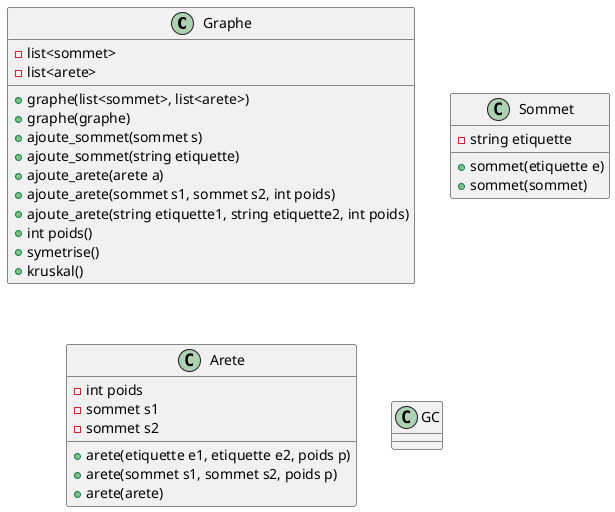 @startuml diagram

class Graphe{
    -list<sommet>
    -list<arete>
    +graphe(list<sommet>, list<arete>)
    +graphe(graphe)
    +ajoute_sommet(sommet s)
    +ajoute_sommet(string etiquette)
    +ajoute_arete(arete a)
    +ajoute_arete(sommet s1, sommet s2, int poids)
    +ajoute_arete(string etiquette1, string etiquette2, int poids)
    +int poids()
    +symetrise()
    +kruskal()
}

class Sommet{
    -string etiquette 
    +sommet(etiquette e)
    +sommet(sommet)
}

class Arete{
    -int poids
    -sommet s1
    -sommet s2
    +arete(etiquette e1, etiquette e2, poids p)  
    +arete(sommet s1, sommet s2, poids p)
    +arete(arete)
}

class GC{

}

@enduml